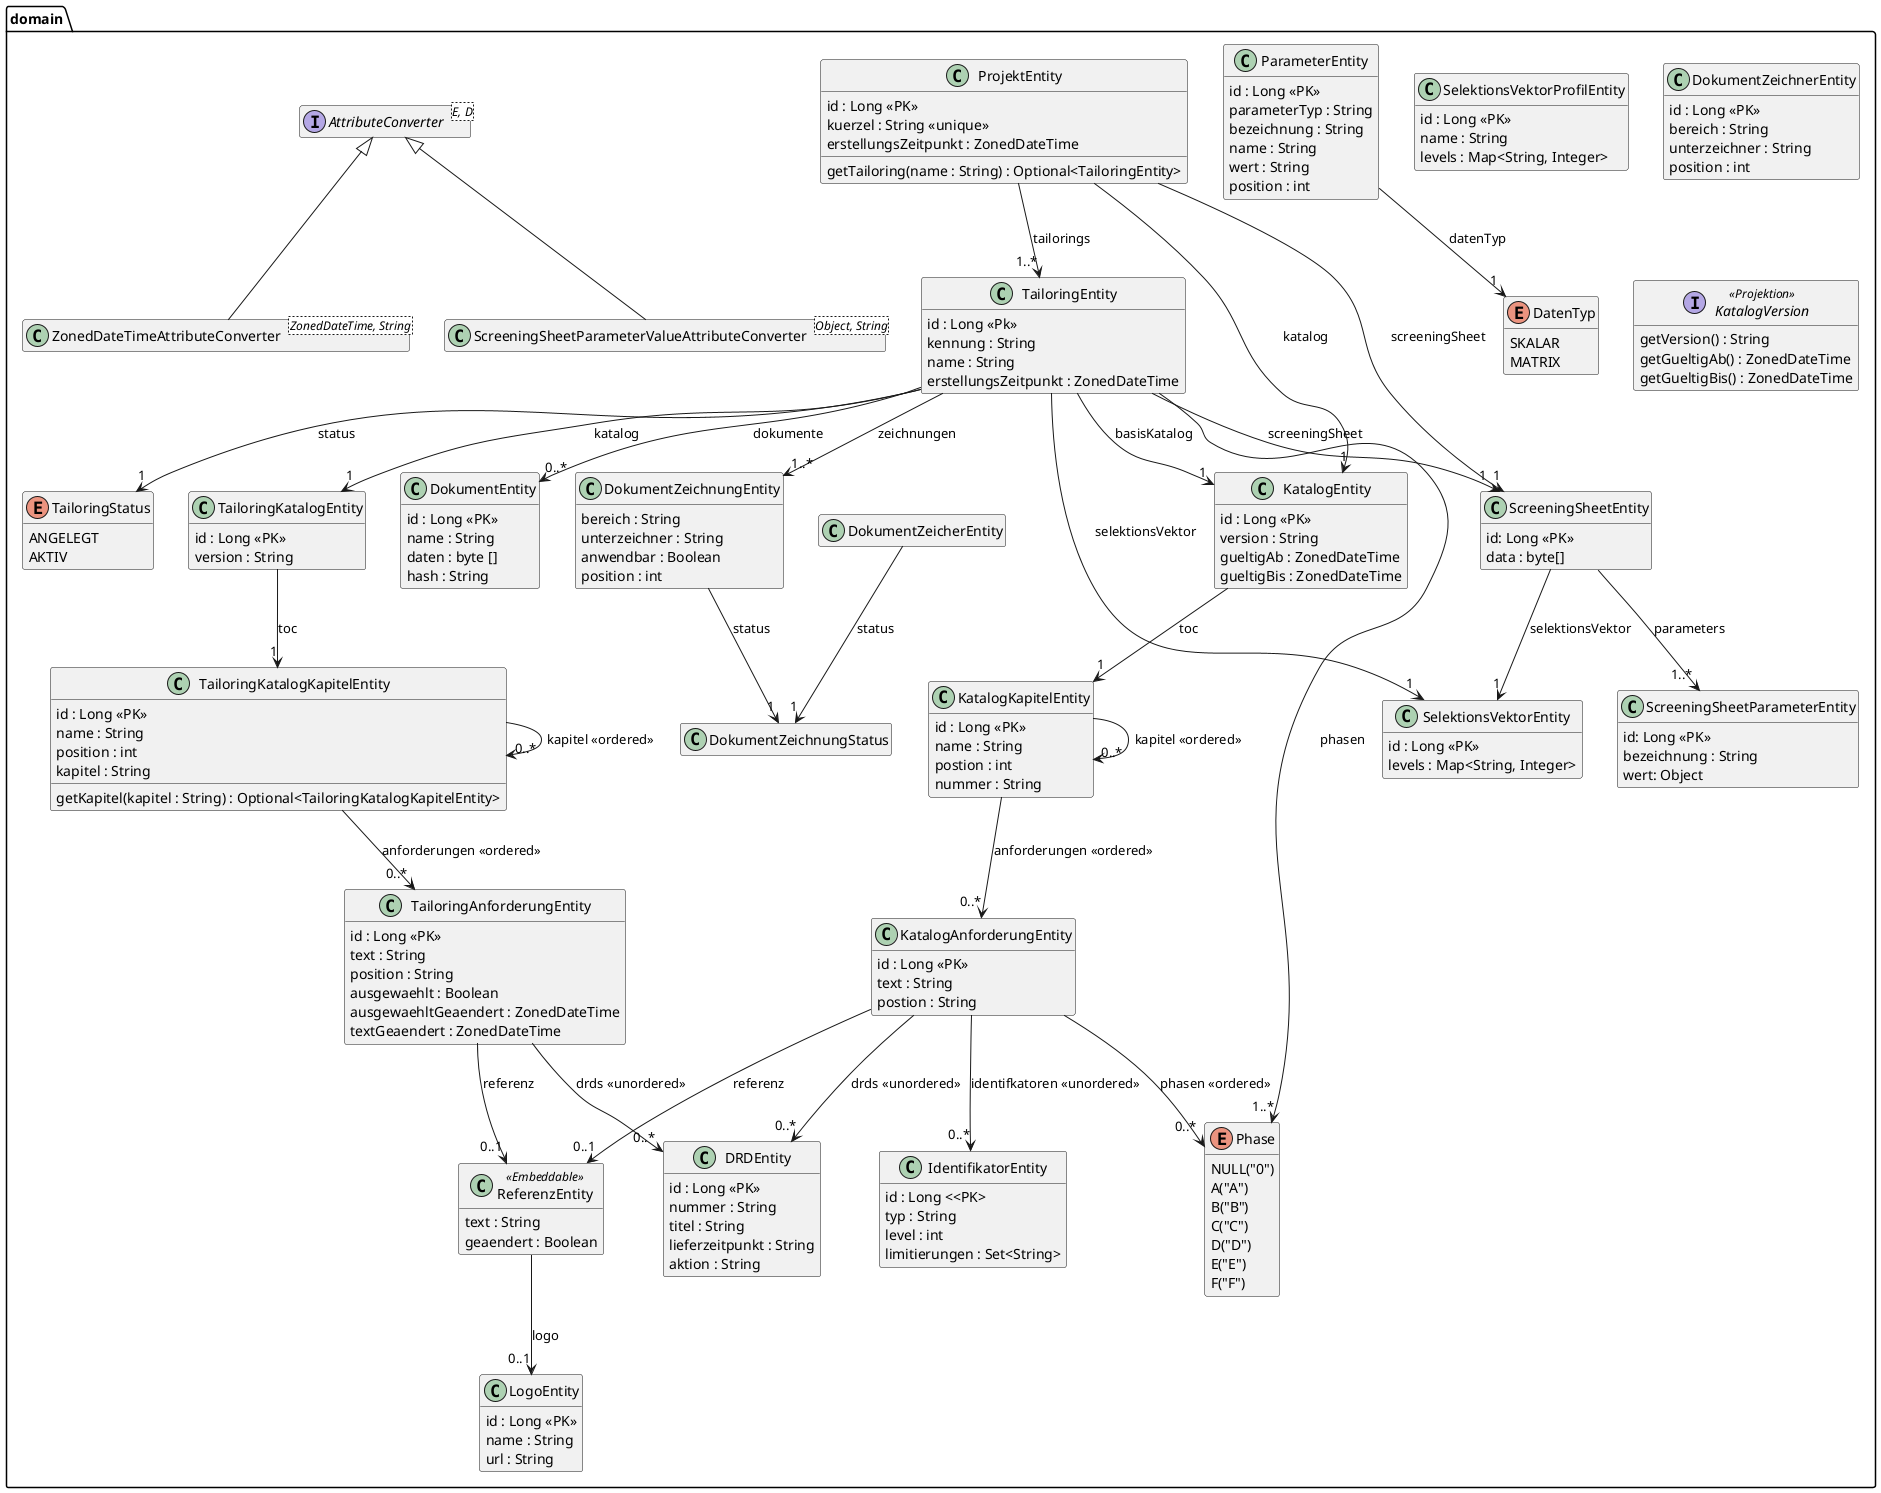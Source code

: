 @startuml Ebene3.png
skinparam componentStyle uml2
'skinparam linetype ortho

package domain {

    enum DatenTyp {
        SKALAR
        MATRIX
    }

    class ParameterEntity {
        id : Long <<PK>>
        parameterTyp : String
        bezeichnung : String
        name : String
        wert : String
        position : int
    }
    ParameterEntity --> "1" DatenTyp : datenTyp

    class Phase {
    }


    enum TailoringStatus {
        ANGELEGT
        AKTIV
    }

    class DRDEntity {
        id : Long <<PK>>
        nummer : String
        titel : String
        lieferzeitpunkt : String
        aktion : String
    }

    class LogoEntity {
        id : Long <<PK>>
        name : String
        url : String
    }

    class ReferenzEntity <<Embeddable>>{
        text : String
        geaendert : Boolean
    }
    ReferenzEntity --> "0..1" LogoEntity : logo

    class IdentifikatorEntity {
        id : Long <<PK>
        typ : String
        level : int
        limitierungen : Set<String>
    }

    class KatalogAnforderungEntity {
        id : Long <<PK>>
        text : String
        postion : String
    }
    KatalogAnforderungEntity --> "0..1" ReferenzEntity : referenz
    KatalogAnforderungEntity --> "0..*" Phase : phasen <<ordered>>
    KatalogAnforderungEntity --> "0..*" IdentifikatorEntity : identifkatoren <<unordered>>
    KatalogAnforderungEntity --> "0..*" DRDEntity : drds <<unordered>>

    class KatalogKapitelEntity {
        id : Long <<PK>>
        name : String
        postion : int
        nummer : String
    }
    KatalogKapitelEntity --> "0..*" KatalogKapitelEntity : kapitel <<ordered>>
    KatalogKapitelEntity --> "0..*" KatalogAnforderungEntity : anforderungen <<ordered>>

    class KatalogEntity {
        id : Long <<PK>>
        version : String
        gueltigAb : ZonedDateTime
        gueltigBis : ZonedDateTime
    }
    KatalogEntity --> "1" KatalogKapitelEntity : toc

    enum Phase {
        NULL("0")
        A("A")
        B("B")
        C("C")
        D("D")
        E("E")
        F("F")
    }

    class SelektionsVektorEntity {
        id : Long <<PK>>
        levels : Map<String, Integer>
    }

    class SelektionsVektorProfilEntity {
        id : Long <<PK>>
        name : String
        levels : Map<String, Integer>
    }

    class ScreeningSheetParameterEntity {
        id: Long <<PK>>
        bezeichnung : String
        wert: Object
    }

    class ScreeningSheetEntity {
        id: Long <<PK>>
        data : byte[]
    }
    ScreeningSheetEntity --> "1..*" ScreeningSheetParameterEntity : parameters
    ScreeningSheetEntity --> "1" SelektionsVektorEntity : selektionsVektor

    class TailoringAnforderungEntity {
        id : Long <<PK>>
        text : String
        position : String
        ausgewaehlt : Boolean
        ausgewaehltGeaendert : ZonedDateTime
        textGeaendert : ZonedDateTime
    }
    TailoringAnforderungEntity --> "0..1" ReferenzEntity : referenz
    TailoringAnforderungEntity --> "0..*" DRDEntity : drds <<unordered>>

    class TailoringKatalogKapitelEntity {
        id : Long <<PK>>
        name : String
        position : int
        kapitel : String
        getKapitel(kapitel : String) : Optional<TailoringKatalogKapitelEntity>
    }
    TailoringKatalogKapitelEntity --> "0..*" TailoringKatalogKapitelEntity : kapitel <<ordered>>
    TailoringKatalogKapitelEntity --> "0..*" TailoringAnforderungEntity : anforderungen <<ordered>>

    class DokumentEntity {
        id : Long <<PK>>
        name : String
        daten : byte []
        hash : String
    }

    class DokumentZeichnungEntity {
        bereich : String
        unterzeichner : String
        anwendbar : Boolean
        position : int
    }
    DokumentZeichnungEntity --> "1" DokumentZeichnungStatus : status

    class DokumentZeichnerEntity {
        id : Long <<PK>>
        bereich : String
        unterzeichner : String
        position : int

    }
    DokumentZeicherEntity --> "1" DokumentZeichnungStatus : status

    class TailoringEntity {
        id : Long <<Pk>>
        kennung : String
        name : String
        erstellungsZeitpunkt : ZonedDateTime
    }
    TailoringEntity --> "1" SelektionsVektorEntity : selektionsVektor
    TailoringEntity --> "1" KatalogEntity : basisKatalog
    TailoringEntity --> "1" ScreeningSheetEntity : screeningSheet
    TailoringEntity --> "1..*" Phase : phasen
    TailoringEntity --> "1" TailoringKatalogEntity : katalog
    TailoringEntity --> "1" TailoringStatus : status
    TailoringEntity --> "1..*" DokumentZeichnungEntity : zeichnungen
    TailoringEntity --> "0..*" DokumentEntity : dokumente

    class TailoringKatalogEntity {
        id : Long <<PK>>
        version : String
    }
    TailoringKatalogEntity --> "1" TailoringKatalogKapitelEntity : toc

    class ProjektEntity {
        id : Long <<PK>>
        kuerzel : String <<unique>>
        erstellungsZeitpunkt : ZonedDateTime
        getTailoring(name : String) : Optional<TailoringEntity>
    }
    ProjektEntity --> "1" KatalogEntity : katalog
    ProjektEntity --> "1" ScreeningSheetEntity : screeningSheet
    ProjektEntity --> "1..*" TailoringEntity : tailorings


    interface KatalogVersion<<Projektion>> {
        getVersion() : String
        getGueltigAb() : ZonedDateTime
        getGueltigBis() : ZonedDateTime
    }

    interface AttributeConverter<E, D>

    class ScreeningSheetParameterValueAttributeConverter<Object, String> {
    }
    AttributeConverter <|-- ScreeningSheetParameterValueAttributeConverter

    class ZonedDateTimeAttributeConverter<ZonedDateTime, String> {
    }
    AttributeConverter <|-- ZonedDateTimeAttributeConverter

}

hide empty members
@enduml